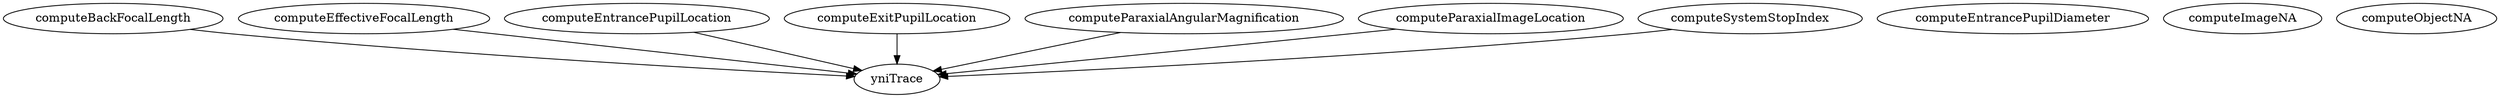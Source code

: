 /* Created by mdot for Matlab */
digraph m2html {
  computeBackFocalLength -> yniTrace;
  computeEffectiveFocalLength -> yniTrace;
  computeEntrancePupilLocation -> yniTrace;
  computeExitPupilLocation -> yniTrace;
  computeParaxialAngularMagnification -> yniTrace;
  computeParaxialImageLocation -> yniTrace;
  computeSystemStopIndex -> yniTrace;

  computeBackFocalLength [URL="computeBackFocalLength.html"];
  computeEffectiveFocalLength [URL="computeEffectiveFocalLength.html"];
  computeEntrancePupilDiameter [URL="computeEntrancePupilDiameter.html"];
  computeEntrancePupilLocation [URL="computeEntrancePupilLocation.html"];
  computeExitPupilLocation [URL="computeExitPupilLocation.html"];
  computeImageNA [URL="computeImageNA.html"];
  computeObjectNA [URL="computeObjectNA.html"];
  computeParaxialAngularMagnification [URL="computeParaxialAngularMagnification.html"];
  computeParaxialImageLocation [URL="computeParaxialImageLocation.html"];
  computeSystemStopIndex [URL="computeSystemStopIndex.html"];
  yniTrace [URL="yniTrace.html"];
}